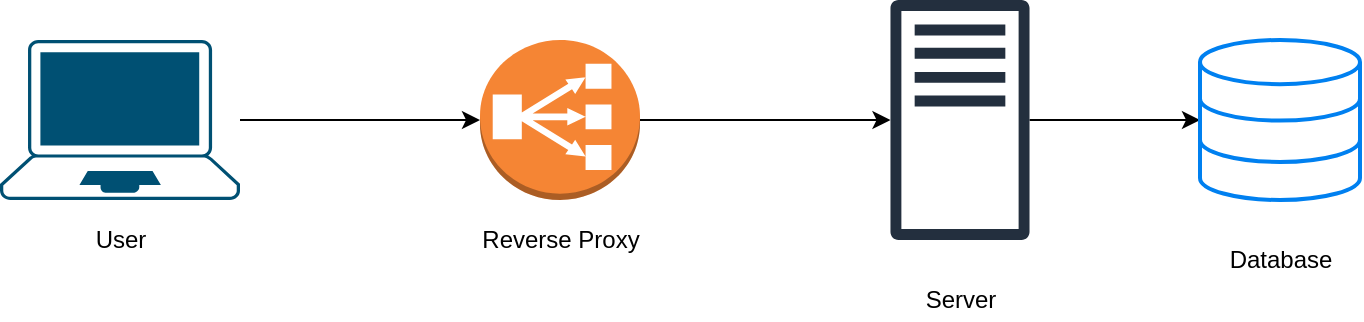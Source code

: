 <mxfile version="12.9.13" type="device" pages="4"><diagram id="HLGq_AD8UAyy8WS3bimv" name="High Level Design"><mxGraphModel dx="1822" dy="825" grid="1" gridSize="10" guides="1" tooltips="1" connect="1" arrows="1" fold="1" page="0" pageScale="1" pageWidth="827" pageHeight="1169" math="0" shadow="0"><root><mxCell id="0"/><mxCell id="1" parent="0"/><mxCell id="E1U2a9OyEVTLxVQlM0---4" value="" style="edgeStyle=orthogonalEdgeStyle;rounded=0;orthogonalLoop=1;jettySize=auto;html=1;entryX=0;entryY=0.5;entryDx=0;entryDy=0;entryPerimeter=0;" parent="1" source="E1U2a9OyEVTLxVQlM0---1" target="E1U2a9OyEVTLxVQlM0---2" edge="1"><mxGeometry relative="1" as="geometry"><mxPoint x="120" y="280" as="targetPoint"/></mxGeometry></mxCell><mxCell id="E1U2a9OyEVTLxVQlM0---1" value="" style="points=[[0.13,0.02,0],[0.5,0,0],[0.87,0.02,0],[0.885,0.4,0],[0.985,0.985,0],[0.5,1,0],[0.015,0.985,0],[0.115,0.4,0]];verticalLabelPosition=bottom;html=1;verticalAlign=top;align=center;pointerEvents=1;shape=mxgraph.cisco19.laptop;fillColor=#005073;strokeColor=none;" parent="1" vertex="1"><mxGeometry x="-80" y="240" width="120" height="80" as="geometry"/></mxCell><mxCell id="E1U2a9OyEVTLxVQlM0---7" value="" style="edgeStyle=orthogonalEdgeStyle;rounded=0;orthogonalLoop=1;jettySize=auto;html=1;" parent="1" source="E1U2a9OyEVTLxVQlM0---2" target="E1U2a9OyEVTLxVQlM0---5" edge="1"><mxGeometry relative="1" as="geometry"><mxPoint x="320" y="280" as="targetPoint"/></mxGeometry></mxCell><mxCell id="E1U2a9OyEVTLxVQlM0---2" value="" style="outlineConnect=0;dashed=0;verticalLabelPosition=bottom;verticalAlign=top;align=center;html=1;shape=mxgraph.aws3.classic_load_balancer;fillColor=#F58534;gradientColor=none;" parent="1" vertex="1"><mxGeometry x="160" y="240" width="80" height="80" as="geometry"/></mxCell><mxCell id="E1U2a9OyEVTLxVQlM0---9" value="" style="edgeStyle=orthogonalEdgeStyle;rounded=0;orthogonalLoop=1;jettySize=auto;html=1;" parent="1" source="E1U2a9OyEVTLxVQlM0---5" target="E1U2a9OyEVTLxVQlM0---8" edge="1"><mxGeometry relative="1" as="geometry"/></mxCell><mxCell id="E1U2a9OyEVTLxVQlM0---5" value="" style="outlineConnect=0;fontColor=#232F3E;gradientColor=none;fillColor=#232F3E;strokeColor=none;dashed=0;verticalLabelPosition=bottom;verticalAlign=top;align=center;html=1;fontSize=12;fontStyle=0;pointerEvents=1;shape=mxgraph.aws4.traditional_server;" parent="1" vertex="1"><mxGeometry x="360" y="220" width="80" height="120" as="geometry"/></mxCell><mxCell id="E1U2a9OyEVTLxVQlM0---8" value="" style="html=1;verticalLabelPosition=bottom;align=center;labelBackgroundColor=#ffffff;verticalAlign=top;strokeWidth=2;strokeColor=#0080F0;shadow=0;dashed=0;shape=mxgraph.ios7.icons.data;" parent="1" vertex="1"><mxGeometry x="520" y="240" width="80" height="80" as="geometry"/></mxCell><mxCell id="E1U2a9OyEVTLxVQlM0---10" value="User" style="text;html=1;resizable=0;autosize=1;align=center;verticalAlign=middle;points=[];fillColor=none;strokeColor=none;rounded=0;" parent="1" vertex="1"><mxGeometry x="-40" y="330" width="40" height="20" as="geometry"/></mxCell><mxCell id="E1U2a9OyEVTLxVQlM0---11" value="Reverse Proxy" style="text;html=1;resizable=0;autosize=1;align=center;verticalAlign=middle;points=[];fillColor=none;strokeColor=none;rounded=0;" parent="1" vertex="1"><mxGeometry x="155" y="330" width="90" height="20" as="geometry"/></mxCell><mxCell id="E1U2a9OyEVTLxVQlM0---12" value="Server" style="text;html=1;resizable=0;autosize=1;align=center;verticalAlign=middle;points=[];fillColor=none;strokeColor=none;rounded=0;" parent="1" vertex="1"><mxGeometry x="375" y="360" width="50" height="20" as="geometry"/></mxCell><mxCell id="E1U2a9OyEVTLxVQlM0---13" value="Database" style="text;html=1;resizable=0;autosize=1;align=center;verticalAlign=middle;points=[];fillColor=none;strokeColor=none;rounded=0;" parent="1" vertex="1"><mxGeometry x="525" y="340" width="70" height="20" as="geometry"/></mxCell></root></mxGraphModel></diagram><diagram id="jZGiaA6-ZOi8UTrJAMf7" name="ComponentWiseArchitecture"><mxGraphModel dx="1822" dy="825" grid="1" gridSize="10" guides="1" tooltips="1" connect="1" arrows="1" fold="1" page="0" pageScale="1" pageWidth="827" pageHeight="1169" math="0" shadow="0"><root><mxCell id="M4RvyccGg4hoqnVCgNF9-0"/><mxCell id="M4RvyccGg4hoqnVCgNF9-1" parent="M4RvyccGg4hoqnVCgNF9-0"/><mxCell id="M4RvyccGg4hoqnVCgNF9-18" value="" style="outlineConnect=0;dashed=0;verticalLabelPosition=bottom;verticalAlign=top;align=center;html=1;shape=mxgraph.aws3.table;fillColor=#2E73B8;gradientColor=none;" parent="M4RvyccGg4hoqnVCgNF9-1" vertex="1"><mxGeometry x="640" y="60" width="80" height="80" as="geometry"/></mxCell><mxCell id="M4RvyccGg4hoqnVCgNF9-20" value="" style="outlineConnect=0;dashed=0;verticalLabelPosition=bottom;verticalAlign=top;align=center;html=1;shape=mxgraph.aws3.table;fillColor=#2E73B8;gradientColor=none;" parent="M4RvyccGg4hoqnVCgNF9-1" vertex="1"><mxGeometry x="640" y="460" width="80" height="80" as="geometry"/></mxCell><mxCell id="M4RvyccGg4hoqnVCgNF9-41" style="edgeStyle=orthogonalEdgeStyle;rounded=0;orthogonalLoop=1;jettySize=auto;html=1;exitX=0.65;exitY=0.5;exitDx=0;exitDy=0;exitPerimeter=0;" parent="M4RvyccGg4hoqnVCgNF9-1" source="M4RvyccGg4hoqnVCgNF9-22" target="M4RvyccGg4hoqnVCgNF9-18" edge="1"><mxGeometry relative="1" as="geometry"/></mxCell><mxCell id="M4RvyccGg4hoqnVCgNF9-22" value="" style="outlineConnect=0;dashed=0;verticalLabelPosition=bottom;verticalAlign=top;align=center;html=1;shape=mxgraph.aws3.api_gateway;fillColor=#D9A741;gradientColor=none;" parent="M4RvyccGg4hoqnVCgNF9-1" vertex="1"><mxGeometry x="480" y="60" width="80" height="80" as="geometry"/></mxCell><mxCell id="M4RvyccGg4hoqnVCgNF9-42" style="edgeStyle=orthogonalEdgeStyle;rounded=0;orthogonalLoop=1;jettySize=auto;html=1;exitX=0.65;exitY=0.5;exitDx=0;exitDy=0;exitPerimeter=0;entryX=0;entryY=0.5;entryDx=0;entryDy=0;entryPerimeter=0;" parent="M4RvyccGg4hoqnVCgNF9-1" source="M4RvyccGg4hoqnVCgNF9-23" target="M4RvyccGg4hoqnVCgNF9-20" edge="1"><mxGeometry relative="1" as="geometry"/></mxCell><mxCell id="M4RvyccGg4hoqnVCgNF9-23" value="" style="outlineConnect=0;dashed=0;verticalLabelPosition=bottom;verticalAlign=top;align=center;html=1;shape=mxgraph.aws3.api_gateway;fillColor=#D9A741;gradientColor=none;" parent="M4RvyccGg4hoqnVCgNF9-1" vertex="1"><mxGeometry x="480" y="460" width="80" height="80" as="geometry"/></mxCell><mxCell id="M4RvyccGg4hoqnVCgNF9-35" style="edgeStyle=orthogonalEdgeStyle;rounded=0;orthogonalLoop=1;jettySize=auto;html=1;exitX=1;exitY=0.8;exitDx=0;exitDy=0;exitPerimeter=0;entryX=0;entryY=0.5;entryDx=0;entryDy=0;" parent="M4RvyccGg4hoqnVCgNF9-1" source="M4RvyccGg4hoqnVCgNF9-24" target="M4RvyccGg4hoqnVCgNF9-28" edge="1"><mxGeometry relative="1" as="geometry"/></mxCell><mxCell id="M4RvyccGg4hoqnVCgNF9-49" style="edgeStyle=orthogonalEdgeStyle;rounded=0;orthogonalLoop=1;jettySize=auto;html=1;exitX=0.65;exitY=0.5;exitDx=0;exitDy=0;exitPerimeter=0;entryX=0;entryY=0.5;entryDx=0;entryDy=0;" parent="M4RvyccGg4hoqnVCgNF9-1" source="M4RvyccGg4hoqnVCgNF9-24" target="M4RvyccGg4hoqnVCgNF9-46" edge="1"><mxGeometry relative="1" as="geometry"/></mxCell><mxCell id="SjvHDK75S1-oc_M0C4Se-18" style="edgeStyle=orthogonalEdgeStyle;rounded=0;orthogonalLoop=1;jettySize=auto;html=1;exitX=1;exitY=0.21;exitDx=0;exitDy=0;exitPerimeter=0;entryX=0;entryY=0.5;entryDx=0;entryDy=0;" parent="M4RvyccGg4hoqnVCgNF9-1" source="M4RvyccGg4hoqnVCgNF9-24" target="M4RvyccGg4hoqnVCgNF9-29" edge="1"><mxGeometry relative="1" as="geometry"/></mxCell><mxCell id="SjvHDK75S1-oc_M0C4Se-20" style="edgeStyle=orthogonalEdgeStyle;rounded=0;orthogonalLoop=1;jettySize=auto;html=1;exitX=0.5;exitY=1;exitDx=0;exitDy=0;exitPerimeter=0;entryX=1;entryY=0.5;entryDx=0;entryDy=0;entryPerimeter=0;" parent="M4RvyccGg4hoqnVCgNF9-1" source="M4RvyccGg4hoqnVCgNF9-24" target="M4RvyccGg4hoqnVCgNF9-38" edge="1"><mxGeometry relative="1" as="geometry"><mxPoint x="160" y="460" as="targetPoint"/></mxGeometry></mxCell><mxCell id="M4RvyccGg4hoqnVCgNF9-24" value="" style="outlineConnect=0;dashed=0;verticalLabelPosition=bottom;verticalAlign=top;align=center;html=1;shape=mxgraph.aws3.api_gateway;fillColor=#D9A741;gradientColor=none;" parent="M4RvyccGg4hoqnVCgNF9-1" vertex="1"><mxGeometry x="200" y="260" width="80" height="80" as="geometry"/></mxCell><mxCell id="M4RvyccGg4hoqnVCgNF9-28" value="" style="rounded=0;whiteSpace=wrap;html=1;opacity=50;" parent="M4RvyccGg4hoqnVCgNF9-1" vertex="1"><mxGeometry x="440" y="440" width="320" height="120" as="geometry"/></mxCell><mxCell id="M4RvyccGg4hoqnVCgNF9-29" value="" style="rounded=0;whiteSpace=wrap;html=1;opacity=50;" parent="M4RvyccGg4hoqnVCgNF9-1" vertex="1"><mxGeometry x="440" y="40" width="320" height="120" as="geometry"/></mxCell><mxCell id="M4RvyccGg4hoqnVCgNF9-30" value="User" style="text;html=1;resizable=0;autosize=1;align=center;verticalAlign=middle;points=[];fillColor=none;strokeColor=none;rounded=0;opacity=50;" parent="M4RvyccGg4hoqnVCgNF9-1" vertex="1"><mxGeometry x="580" y="140" width="40" height="20" as="geometry"/></mxCell><mxCell id="M4RvyccGg4hoqnVCgNF9-31" value="Problems" style="text;html=1;resizable=0;autosize=1;align=center;verticalAlign=middle;points=[];fillColor=none;strokeColor=none;rounded=0;opacity=50;" parent="M4RvyccGg4hoqnVCgNF9-1" vertex="1"><mxGeometry x="565" y="540" width="70" height="20" as="geometry"/></mxCell><mxCell id="M4RvyccGg4hoqnVCgNF9-36" value="Main" style="text;html=1;resizable=0;autosize=1;align=center;verticalAlign=middle;points=[];fillColor=none;strokeColor=none;rounded=0;opacity=50;" parent="M4RvyccGg4hoqnVCgNF9-1" vertex="1"><mxGeometry x="220" y="240" width="40" height="20" as="geometry"/></mxCell><mxCell id="SjvHDK75S1-oc_M0C4Se-22" value="" style="edgeStyle=orthogonalEdgeStyle;rounded=0;orthogonalLoop=1;jettySize=auto;html=1;" parent="M4RvyccGg4hoqnVCgNF9-1" source="M4RvyccGg4hoqnVCgNF9-38" target="SjvHDK75S1-oc_M0C4Se-0" edge="1"><mxGeometry relative="1" as="geometry"><mxPoint x="-40" y="440" as="targetPoint"/></mxGeometry></mxCell><mxCell id="M4RvyccGg4hoqnVCgNF9-38" value="" style="dashed=0;outlineConnect=0;html=1;align=center;labelPosition=center;verticalLabelPosition=bottom;verticalAlign=top;shape=mxgraph.weblogos.html5;opacity=50;" parent="M4RvyccGg4hoqnVCgNF9-1" vertex="1"><mxGeometry x="10" y="360" width="80" height="80" as="geometry"/></mxCell><mxCell id="M4RvyccGg4hoqnVCgNF9-40" value="" style="outlineConnect=0;dashed=0;verticalLabelPosition=bottom;verticalAlign=top;align=center;html=1;shape=mxgraph.aws3.api_gateway;fillColor=#D9A741;gradientColor=none;" parent="M4RvyccGg4hoqnVCgNF9-1" vertex="1"><mxGeometry x="560" y="260" width="80" height="80" as="geometry"/></mxCell><mxCell id="M4RvyccGg4hoqnVCgNF9-46" value="" style="rounded=0;whiteSpace=wrap;html=1;opacity=50;" parent="M4RvyccGg4hoqnVCgNF9-1" vertex="1"><mxGeometry x="440" y="240" width="320" height="120" as="geometry"/></mxCell><mxCell id="M4RvyccGg4hoqnVCgNF9-48" value="Error" style="text;html=1;resizable=0;autosize=1;align=center;verticalAlign=middle;points=[];fillColor=none;strokeColor=none;rounded=0;opacity=50;" parent="M4RvyccGg4hoqnVCgNF9-1" vertex="1"><mxGeometry x="580" y="340" width="40" height="20" as="geometry"/></mxCell><mxCell id="SjvHDK75S1-oc_M0C4Se-19" style="edgeStyle=orthogonalEdgeStyle;rounded=0;orthogonalLoop=1;jettySize=auto;html=1;exitX=1;exitY=0.5;exitDx=0;exitDy=0;exitPerimeter=0;" parent="M4RvyccGg4hoqnVCgNF9-1" source="SjvHDK75S1-oc_M0C4Se-0" target="M4RvyccGg4hoqnVCgNF9-24" edge="1"><mxGeometry relative="1" as="geometry"/></mxCell><mxCell id="SjvHDK75S1-oc_M0C4Se-0" value="" style="outlineConnect=0;dashed=0;verticalLabelPosition=bottom;verticalAlign=top;align=center;html=1;shape=mxgraph.aws3.classic_load_balancer;fillColor=#F58534;gradientColor=none;" parent="M4RvyccGg4hoqnVCgNF9-1" vertex="1"><mxGeometry x="-200" y="260" width="80" height="80" as="geometry"/></mxCell></root></mxGraphModel></diagram><diagram id="lYCOfGdpxeavBICwCO2H" name="Mockups"><mxGraphModel dx="1822" dy="825" grid="1" gridSize="10" guides="1" tooltips="1" connect="1" arrows="1" fold="1" page="0" pageScale="1" pageWidth="827" pageHeight="1169" math="0" shadow="0"><root><mxCell id="rohtsdRJvSl5UWaLkdX5-0"/><mxCell id="rohtsdRJvSl5UWaLkdX5-1" parent="rohtsdRJvSl5UWaLkdX5-0"/><mxCell id="rohtsdRJvSl5UWaLkdX5-2" value="" style="strokeWidth=1;shadow=0;dashed=0;align=center;html=1;shape=mxgraph.mockup.containers.browserWindow;rSize=0;strokeColor=#666666;strokeColor2=#008cff;strokeColor3=#c4c4c4;mainText=,;recursiveResize=0;" parent="rohtsdRJvSl5UWaLkdX5-1" vertex="1"><mxGeometry x="-200" y="120" width="560" height="400" as="geometry"/></mxCell><mxCell id="rohtsdRJvSl5UWaLkdX5-3" value="Index" style="strokeWidth=1;shadow=0;dashed=0;align=center;html=1;shape=mxgraph.mockup.containers.anchor;fontSize=17;fontColor=#666666;align=left;" parent="rohtsdRJvSl5UWaLkdX5-2" vertex="1"><mxGeometry x="60" y="12" width="110" height="26" as="geometry"/></mxCell><mxCell id="rohtsdRJvSl5UWaLkdX5-4" value="http://localhost:5000" style="strokeWidth=1;shadow=0;dashed=0;align=center;html=1;shape=mxgraph.mockup.containers.anchor;rSize=0;fontSize=17;fontColor=#666666;align=left;" parent="rohtsdRJvSl5UWaLkdX5-2" vertex="1"><mxGeometry x="130" y="60" width="250" height="26" as="geometry"/></mxCell><mxCell id="rohtsdRJvSl5UWaLkdX5-5" value="" style="rounded=0;whiteSpace=wrap;html=1;" parent="rohtsdRJvSl5UWaLkdX5-2" vertex="1"><mxGeometry y="120" width="560" height="37" as="geometry"/></mxCell><mxCell id="rohtsdRJvSl5UWaLkdX5-6" value="&lt;font style=&quot;font-size: 20px&quot;&gt;FakeChef&lt;/font&gt;" style="text;html=1;resizable=0;autosize=1;align=center;verticalAlign=middle;points=[];fillColor=none;strokeColor=none;rounded=0;" parent="rohtsdRJvSl5UWaLkdX5-2" vertex="1"><mxGeometry x="20" y="128.5" width="100" height="20" as="geometry"/></mxCell><mxCell id="rohtsdRJvSl5UWaLkdX5-7" value="Login" style="rounded=1;fillColor=#F1F2F4;strokeColor=none;html=1;fontColor=#596780;align=center;verticalAlign=middle;fontStyle=0;fontSize=12" parent="rohtsdRJvSl5UWaLkdX5-2" vertex="1"><mxGeometry x="450" y="122" width="80" height="33" as="geometry"/></mxCell><mxCell id="rohtsdRJvSl5UWaLkdX5-8" value="" style="strokeWidth=1;shadow=0;dashed=0;align=center;html=1;shape=mxgraph.mockup.containers.browserWindow;rSize=0;strokeColor=#666666;strokeColor2=#008cff;strokeColor3=#c4c4c4;mainText=,;recursiveResize=0;" parent="rohtsdRJvSl5UWaLkdX5-1" vertex="1"><mxGeometry x="-200" y="560" width="560" height="400" as="geometry"/></mxCell><mxCell id="rohtsdRJvSl5UWaLkdX5-9" value="Users" style="strokeWidth=1;shadow=0;dashed=0;align=center;html=1;shape=mxgraph.mockup.containers.anchor;fontSize=17;fontColor=#666666;align=left;" parent="rohtsdRJvSl5UWaLkdX5-8" vertex="1"><mxGeometry x="60" y="12" width="110" height="26" as="geometry"/></mxCell><mxCell id="rohtsdRJvSl5UWaLkdX5-10" value="http://localhost:5000/user" style="strokeWidth=1;shadow=0;dashed=0;align=center;html=1;shape=mxgraph.mockup.containers.anchor;rSize=0;fontSize=17;fontColor=#666666;align=left;" parent="rohtsdRJvSl5UWaLkdX5-8" vertex="1"><mxGeometry x="130" y="60" width="250" height="26" as="geometry"/></mxCell><mxCell id="rohtsdRJvSl5UWaLkdX5-11" value="" style="rounded=0;whiteSpace=wrap;html=1;" parent="rohtsdRJvSl5UWaLkdX5-8" vertex="1"><mxGeometry y="120" width="560" height="37" as="geometry"/></mxCell><mxCell id="rohtsdRJvSl5UWaLkdX5-12" value="&lt;font style=&quot;font-size: 20px&quot;&gt;FakeChef&lt;/font&gt;" style="text;html=1;resizable=0;autosize=1;align=center;verticalAlign=middle;points=[];fillColor=none;strokeColor=none;rounded=0;" parent="rohtsdRJvSl5UWaLkdX5-8" vertex="1"><mxGeometry x="20" y="128.5" width="100" height="20" as="geometry"/></mxCell><mxCell id="rohtsdRJvSl5UWaLkdX5-13" value="LogOut" style="html=1;shadow=0;dashed=0;shape=mxgraph.bootstrap.rrect;rSize=5;strokeColor=none;strokeWidth=1;fillColor=#DB2843;fontColor=#FFFFFF;whiteSpace=wrap;align=center;verticalAlign=middle;spacingLeft=0;fontStyle=0;fontSize=16;spacing=5;" parent="rohtsdRJvSl5UWaLkdX5-8" vertex="1"><mxGeometry x="460" y="123.5" width="80" height="30" as="geometry"/></mxCell><mxCell id="rohtsdRJvSl5UWaLkdX5-14" value="Profile" style="html=1;shadow=0;dashed=0;shape=mxgraph.bootstrap.rrect;rSize=5;strokeColor=none;strokeWidth=1;fillColor=#0085FC;fontColor=#FFFFFF;whiteSpace=wrap;align=center;verticalAlign=middle;spacingLeft=0;fontStyle=0;fontSize=16;spacing=5;" parent="rohtsdRJvSl5UWaLkdX5-8" vertex="1"><mxGeometry x="370" y="123.5" width="80" height="30" as="geometry"/></mxCell><mxCell id="rohtsdRJvSl5UWaLkdX5-15" value="Problems" style="html=1;shadow=0;dashed=0;shape=mxgraph.bootstrap.rrect;rSize=5;strokeColor=none;strokeWidth=1;fillColor=#1CA5B8;fontColor=#FFFFFF;whiteSpace=wrap;align=center;verticalAlign=middle;spacingLeft=0;fontStyle=0;fontSize=16;spacing=5;" parent="rohtsdRJvSl5UWaLkdX5-8" vertex="1"><mxGeometry x="280" y="123.5" width="80" height="30" as="geometry"/></mxCell><mxCell id="rohtsdRJvSl5UWaLkdX5-16" value="" style="rounded=0;whiteSpace=wrap;html=1;" parent="rohtsdRJvSl5UWaLkdX5-8" vertex="1"><mxGeometry x="40" y="200" width="250" height="60" as="geometry"/></mxCell><mxCell id="rohtsdRJvSl5UWaLkdX5-17" value="" style="rounded=0;whiteSpace=wrap;html=1;" parent="rohtsdRJvSl5UWaLkdX5-8" vertex="1"><mxGeometry x="40" y="280" width="250" height="60" as="geometry"/></mxCell><mxCell id="rohtsdRJvSl5UWaLkdX5-18" value="" style="html=1;verticalLabelPosition=bottom;align=center;labelBackgroundColor=#ffffff;verticalAlign=top;strokeWidth=2;strokeColor=#0080F0;shadow=0;dashed=0;shape=mxgraph.ios7.icons.user;" parent="rohtsdRJvSl5UWaLkdX5-8" vertex="1"><mxGeometry x="60" y="210" width="40" height="40" as="geometry"/></mxCell><mxCell id="rohtsdRJvSl5UWaLkdX5-19" value="" style="html=1;verticalLabelPosition=bottom;align=center;labelBackgroundColor=#ffffff;verticalAlign=top;strokeWidth=2;strokeColor=#0080F0;shadow=0;dashed=0;shape=mxgraph.ios7.icons.user;" parent="rohtsdRJvSl5UWaLkdX5-8" vertex="1"><mxGeometry x="60" y="290" width="40" height="40" as="geometry"/></mxCell><mxCell id="rohtsdRJvSl5UWaLkdX5-20" value="" style="strokeWidth=1;shadow=0;dashed=0;align=center;html=1;shape=mxgraph.mockup.containers.browserWindow;rSize=0;strokeColor=#666666;strokeColor2=#008cff;strokeColor3=#c4c4c4;mainText=,;recursiveResize=0;" parent="rohtsdRJvSl5UWaLkdX5-1" vertex="1"><mxGeometry x="400" y="560" width="560" height="400" as="geometry"/></mxCell><mxCell id="rohtsdRJvSl5UWaLkdX5-21" value="Profile" style="strokeWidth=1;shadow=0;dashed=0;align=center;html=1;shape=mxgraph.mockup.containers.anchor;fontSize=17;fontColor=#666666;align=left;" parent="rohtsdRJvSl5UWaLkdX5-20" vertex="1"><mxGeometry x="60" y="12" width="110" height="26" as="geometry"/></mxCell><mxCell id="rohtsdRJvSl5UWaLkdX5-22" value="http://localhost:5000/user/:id" style="strokeWidth=1;shadow=0;dashed=0;align=center;html=1;shape=mxgraph.mockup.containers.anchor;rSize=0;fontSize=17;fontColor=#666666;align=left;" parent="rohtsdRJvSl5UWaLkdX5-20" vertex="1"><mxGeometry x="130" y="60" width="250" height="26" as="geometry"/></mxCell><mxCell id="rohtsdRJvSl5UWaLkdX5-23" value="" style="rounded=0;whiteSpace=wrap;html=1;" parent="rohtsdRJvSl5UWaLkdX5-20" vertex="1"><mxGeometry y="120" width="560" height="37" as="geometry"/></mxCell><mxCell id="rohtsdRJvSl5UWaLkdX5-24" value="&lt;font style=&quot;font-size: 20px&quot;&gt;FakeChef&lt;/font&gt;" style="text;html=1;resizable=0;autosize=1;align=center;verticalAlign=middle;points=[];fillColor=none;strokeColor=none;rounded=0;" parent="rohtsdRJvSl5UWaLkdX5-20" vertex="1"><mxGeometry x="20" y="128.5" width="100" height="20" as="geometry"/></mxCell><mxCell id="rohtsdRJvSl5UWaLkdX5-25" value="LogOut" style="html=1;shadow=0;dashed=0;shape=mxgraph.bootstrap.rrect;rSize=5;strokeColor=none;strokeWidth=1;fillColor=#DB2843;fontColor=#FFFFFF;whiteSpace=wrap;align=center;verticalAlign=middle;spacingLeft=0;fontStyle=0;fontSize=16;spacing=5;" parent="rohtsdRJvSl5UWaLkdX5-20" vertex="1"><mxGeometry x="460" y="123.5" width="80" height="30" as="geometry"/></mxCell><mxCell id="rohtsdRJvSl5UWaLkdX5-26" value="Profile" style="html=1;shadow=0;dashed=0;shape=mxgraph.bootstrap.rrect;rSize=5;strokeColor=none;strokeWidth=1;fillColor=#0085FC;fontColor=#FFFFFF;whiteSpace=wrap;align=center;verticalAlign=middle;spacingLeft=0;fontStyle=0;fontSize=16;spacing=5;" parent="rohtsdRJvSl5UWaLkdX5-20" vertex="1"><mxGeometry x="370" y="123.5" width="80" height="30" as="geometry"/></mxCell><mxCell id="rohtsdRJvSl5UWaLkdX5-27" value="Problems" style="html=1;shadow=0;dashed=0;shape=mxgraph.bootstrap.rrect;rSize=5;strokeColor=none;strokeWidth=1;fillColor=#1CA5B8;fontColor=#FFFFFF;whiteSpace=wrap;align=center;verticalAlign=middle;spacingLeft=0;fontStyle=0;fontSize=16;spacing=5;" parent="rohtsdRJvSl5UWaLkdX5-20" vertex="1"><mxGeometry x="280" y="123.5" width="80" height="30" as="geometry"/></mxCell><mxCell id="rohtsdRJvSl5UWaLkdX5-28" value="" style="rounded=0;whiteSpace=wrap;html=1;" parent="rohtsdRJvSl5UWaLkdX5-20" vertex="1"><mxGeometry x="50" y="200" width="280" height="160" as="geometry"/></mxCell><mxCell id="rohtsdRJvSl5UWaLkdX5-29" value="" style="html=1;verticalLabelPosition=bottom;align=center;labelBackgroundColor=#ffffff;verticalAlign=top;strokeWidth=2;strokeColor=#0080F0;shadow=0;dashed=0;shape=mxgraph.ios7.icons.user;" parent="rohtsdRJvSl5UWaLkdX5-20" vertex="1"><mxGeometry x="70" y="240" width="80" height="80" as="geometry"/></mxCell><mxCell id="rohtsdRJvSl5UWaLkdX5-30" value="Delete" style="html=1;shadow=0;dashed=0;shape=mxgraph.bootstrap.rrect;rSize=5;strokeColor=none;strokeWidth=1;fillColor=#DB2843;fontColor=#FFFFFF;whiteSpace=wrap;align=center;verticalAlign=middle;spacingLeft=0;fontStyle=0;fontSize=16;spacing=5;" parent="rohtsdRJvSl5UWaLkdX5-20" vertex="1"><mxGeometry x="360" y="240" width="80" height="40" as="geometry"/></mxCell><mxCell id="rohtsdRJvSl5UWaLkdX5-31" value="Edit" style="html=1;shadow=0;dashed=0;shape=mxgraph.bootstrap.rrect;rSize=5;strokeColor=none;strokeWidth=1;fillColor=#0085FC;fontColor=#FFFFFF;whiteSpace=wrap;align=center;verticalAlign=middle;spacingLeft=0;fontStyle=0;fontSize=16;spacing=5;" parent="rohtsdRJvSl5UWaLkdX5-20" vertex="1"><mxGeometry x="360" y="290" width="80" height="40" as="geometry"/></mxCell><mxCell id="rohtsdRJvSl5UWaLkdX5-32" value="" style="endArrow=none;html=1;" parent="rohtsdRJvSl5UWaLkdX5-20" edge="1"><mxGeometry width="50" height="50" relative="1" as="geometry"><mxPoint x="170" y="360" as="sourcePoint"/><mxPoint x="170" y="200" as="targetPoint"/></mxGeometry></mxCell><mxCell id="rohtsdRJvSl5UWaLkdX5-33" value="" style="strokeWidth=1;shadow=0;dashed=0;align=center;html=1;shape=mxgraph.mockup.containers.browserWindow;rSize=0;strokeColor=#666666;strokeColor2=#008cff;strokeColor3=#c4c4c4;mainText=,;recursiveResize=0;" parent="rohtsdRJvSl5UWaLkdX5-1" vertex="1"><mxGeometry x="-200" y="1000" width="560" height="400" as="geometry"/></mxCell><mxCell id="rohtsdRJvSl5UWaLkdX5-34" value="Problems" style="strokeWidth=1;shadow=0;dashed=0;align=center;html=1;shape=mxgraph.mockup.containers.anchor;fontSize=17;fontColor=#666666;align=left;" parent="rohtsdRJvSl5UWaLkdX5-33" vertex="1"><mxGeometry x="60" y="12" width="110" height="26" as="geometry"/></mxCell><mxCell id="rohtsdRJvSl5UWaLkdX5-35" value="http://localhost:5000/problem" style="strokeWidth=1;shadow=0;dashed=0;align=center;html=1;shape=mxgraph.mockup.containers.anchor;rSize=0;fontSize=17;fontColor=#666666;align=left;" parent="rohtsdRJvSl5UWaLkdX5-33" vertex="1"><mxGeometry x="130" y="60" width="250" height="26" as="geometry"/></mxCell><mxCell id="rohtsdRJvSl5UWaLkdX5-36" value="" style="rounded=0;whiteSpace=wrap;html=1;" parent="rohtsdRJvSl5UWaLkdX5-33" vertex="1"><mxGeometry y="120" width="560" height="37" as="geometry"/></mxCell><mxCell id="rohtsdRJvSl5UWaLkdX5-37" value="&lt;font style=&quot;font-size: 20px&quot;&gt;FakeChef&lt;/font&gt;" style="text;html=1;resizable=0;autosize=1;align=center;verticalAlign=middle;points=[];fillColor=none;strokeColor=none;rounded=0;" parent="rohtsdRJvSl5UWaLkdX5-33" vertex="1"><mxGeometry x="20" y="128.5" width="100" height="20" as="geometry"/></mxCell><mxCell id="rohtsdRJvSl5UWaLkdX5-38" value="LogOut" style="html=1;shadow=0;dashed=0;shape=mxgraph.bootstrap.rrect;rSize=5;strokeColor=none;strokeWidth=1;fillColor=#DB2843;fontColor=#FFFFFF;whiteSpace=wrap;align=center;verticalAlign=middle;spacingLeft=0;fontStyle=0;fontSize=16;spacing=5;" parent="rohtsdRJvSl5UWaLkdX5-33" vertex="1"><mxGeometry x="460" y="123.5" width="80" height="30" as="geometry"/></mxCell><mxCell id="rohtsdRJvSl5UWaLkdX5-39" value="Profile" style="html=1;shadow=0;dashed=0;shape=mxgraph.bootstrap.rrect;rSize=5;strokeColor=none;strokeWidth=1;fillColor=#0085FC;fontColor=#FFFFFF;whiteSpace=wrap;align=center;verticalAlign=middle;spacingLeft=0;fontStyle=0;fontSize=16;spacing=5;" parent="rohtsdRJvSl5UWaLkdX5-33" vertex="1"><mxGeometry x="370" y="123.5" width="80" height="30" as="geometry"/></mxCell><mxCell id="rohtsdRJvSl5UWaLkdX5-40" value="Problems" style="html=1;shadow=0;dashed=0;shape=mxgraph.bootstrap.rrect;rSize=5;strokeColor=none;strokeWidth=1;fillColor=#1CA5B8;fontColor=#FFFFFF;whiteSpace=wrap;align=center;verticalAlign=middle;spacingLeft=0;fontStyle=0;fontSize=16;spacing=5;" parent="rohtsdRJvSl5UWaLkdX5-33" vertex="1"><mxGeometry x="280" y="123.5" width="80" height="30" as="geometry"/></mxCell><mxCell id="rohtsdRJvSl5UWaLkdX5-41" value="" style="rounded=0;whiteSpace=wrap;html=1;" parent="rohtsdRJvSl5UWaLkdX5-33" vertex="1"><mxGeometry x="40" y="200" width="480" height="60" as="geometry"/></mxCell><mxCell id="rohtsdRJvSl5UWaLkdX5-42" value="" style="rounded=0;whiteSpace=wrap;html=1;" parent="rohtsdRJvSl5UWaLkdX5-33" vertex="1"><mxGeometry x="40" y="280" width="480" height="60" as="geometry"/></mxCell><mxCell id="rohtsdRJvSl5UWaLkdX5-43" value="" style="shape=image;html=1;verticalLabelPosition=bottom;labelBackgroundColor=#ffffff;verticalAlign=top;imageAspect=0;image=img/clipart/Gear_128x128.png" parent="rohtsdRJvSl5UWaLkdX5-33" vertex="1"><mxGeometry x="70" y="208.5" width="40" height="43" as="geometry"/></mxCell><mxCell id="rohtsdRJvSl5UWaLkdX5-44" value="" style="shape=image;html=1;verticalLabelPosition=bottom;labelBackgroundColor=#ffffff;verticalAlign=top;imageAspect=0;image=img/clipart/Gear_128x128.png" parent="rohtsdRJvSl5UWaLkdX5-33" vertex="1"><mxGeometry x="70" y="288.5" width="40" height="43" as="geometry"/></mxCell><mxCell id="rohtsdRJvSl5UWaLkdX5-45" value="" style="strokeWidth=1;shadow=0;dashed=0;align=center;html=1;shape=mxgraph.mockup.containers.browserWindow;rSize=0;strokeColor=#666666;strokeColor2=#008cff;strokeColor3=#c4c4c4;mainText=,;recursiveResize=0;" parent="rohtsdRJvSl5UWaLkdX5-1" vertex="1"><mxGeometry x="400" y="1000" width="560" height="400" as="geometry"/></mxCell><mxCell id="rohtsdRJvSl5UWaLkdX5-46" value="Problem" style="strokeWidth=1;shadow=0;dashed=0;align=center;html=1;shape=mxgraph.mockup.containers.anchor;fontSize=17;fontColor=#666666;align=left;" parent="rohtsdRJvSl5UWaLkdX5-45" vertex="1"><mxGeometry x="60" y="12" width="110" height="26" as="geometry"/></mxCell><mxCell id="rohtsdRJvSl5UWaLkdX5-47" value="http://localhost:5000/problem/:id" style="strokeWidth=1;shadow=0;dashed=0;align=center;html=1;shape=mxgraph.mockup.containers.anchor;rSize=0;fontSize=17;fontColor=#666666;align=left;" parent="rohtsdRJvSl5UWaLkdX5-45" vertex="1"><mxGeometry x="130" y="60" width="250" height="26" as="geometry"/></mxCell><mxCell id="rohtsdRJvSl5UWaLkdX5-48" value="" style="rounded=0;whiteSpace=wrap;html=1;" parent="rohtsdRJvSl5UWaLkdX5-45" vertex="1"><mxGeometry y="120" width="560" height="37" as="geometry"/></mxCell><mxCell id="rohtsdRJvSl5UWaLkdX5-49" value="&lt;font style=&quot;font-size: 20px&quot;&gt;FakeChef&lt;/font&gt;" style="text;html=1;resizable=0;autosize=1;align=center;verticalAlign=middle;points=[];fillColor=none;strokeColor=none;rounded=0;" parent="rohtsdRJvSl5UWaLkdX5-45" vertex="1"><mxGeometry x="20" y="128.5" width="100" height="20" as="geometry"/></mxCell><mxCell id="rohtsdRJvSl5UWaLkdX5-50" value="LogOut" style="html=1;shadow=0;dashed=0;shape=mxgraph.bootstrap.rrect;rSize=5;strokeColor=none;strokeWidth=1;fillColor=#DB2843;fontColor=#FFFFFF;whiteSpace=wrap;align=center;verticalAlign=middle;spacingLeft=0;fontStyle=0;fontSize=16;spacing=5;" parent="rohtsdRJvSl5UWaLkdX5-45" vertex="1"><mxGeometry x="460" y="123.5" width="80" height="30" as="geometry"/></mxCell><mxCell id="rohtsdRJvSl5UWaLkdX5-51" value="Profile" style="html=1;shadow=0;dashed=0;shape=mxgraph.bootstrap.rrect;rSize=5;strokeColor=none;strokeWidth=1;fillColor=#0085FC;fontColor=#FFFFFF;whiteSpace=wrap;align=center;verticalAlign=middle;spacingLeft=0;fontStyle=0;fontSize=16;spacing=5;" parent="rohtsdRJvSl5UWaLkdX5-45" vertex="1"><mxGeometry x="370" y="123.5" width="80" height="30" as="geometry"/></mxCell><mxCell id="rohtsdRJvSl5UWaLkdX5-52" value="Problems" style="html=1;shadow=0;dashed=0;shape=mxgraph.bootstrap.rrect;rSize=5;strokeColor=none;strokeWidth=1;fillColor=#1CA5B8;fontColor=#FFFFFF;whiteSpace=wrap;align=center;verticalAlign=middle;spacingLeft=0;fontStyle=0;fontSize=16;spacing=5;" parent="rohtsdRJvSl5UWaLkdX5-45" vertex="1"><mxGeometry x="280" y="123.5" width="80" height="30" as="geometry"/></mxCell><mxCell id="rohtsdRJvSl5UWaLkdX5-53" value="" style="rounded=0;whiteSpace=wrap;html=1;" parent="rohtsdRJvSl5UWaLkdX5-45" vertex="1"><mxGeometry x="40" y="200" width="480" height="160" as="geometry"/></mxCell><mxCell id="rohtsdRJvSl5UWaLkdX5-54" value="" style="shape=image;html=1;verticalLabelPosition=bottom;labelBackgroundColor=#ffffff;verticalAlign=top;imageAspect=0;image=img/clipart/Gear_128x128.png" parent="rohtsdRJvSl5UWaLkdX5-45" vertex="1"><mxGeometry x="50" y="210" width="150" height="140" as="geometry"/></mxCell><mxCell id="rohtsdRJvSl5UWaLkdX5-55" value="" style="line;strokeWidth=2;direction=south;html=1;" parent="rohtsdRJvSl5UWaLkdX5-45" vertex="1"><mxGeometry x="380" y="200" width="10" height="160" as="geometry"/></mxCell><mxCell id="rohtsdRJvSl5UWaLkdX5-56" value="Upload" style="html=1;shadow=0;dashed=0;shape=mxgraph.bootstrap.rrect;rSize=5;strokeColor=none;strokeWidth=1;fillColor=#0085FC;fontColor=#FFFFFF;whiteSpace=wrap;align=center;verticalAlign=middle;spacingLeft=0;fontStyle=0;fontSize=16;spacing=5;" parent="rohtsdRJvSl5UWaLkdX5-45" vertex="1"><mxGeometry x="410" y="230" width="80" height="40" as="geometry"/></mxCell><mxCell id="rohtsdRJvSl5UWaLkdX5-57" value="Submit" style="html=1;shadow=0;dashed=0;shape=mxgraph.bootstrap.rrect;rSize=5;strokeColor=none;strokeWidth=1;fillColor=#33A64C;fontColor=#FFFFFF;whiteSpace=wrap;align=center;verticalAlign=middle;spacingLeft=0;fontStyle=0;fontSize=16;spacing=5;" parent="rohtsdRJvSl5UWaLkdX5-45" vertex="1"><mxGeometry x="410" y="290" width="90" height="40" as="geometry"/></mxCell></root></mxGraphModel></diagram><diagram id="A6jCNkmPDyt72oYfLxGd" name="Page-4"><mxGraphModel dx="1422" dy="825" grid="1" gridSize="10" guides="1" tooltips="1" connect="1" arrows="1" fold="1" page="0" pageScale="1" pageWidth="827" pageHeight="1169" math="0" shadow="0"><root><mxCell id="M_DcxX7NnD-RLSHpsgRU-0"/><mxCell id="M_DcxX7NnD-RLSHpsgRU-1" parent="M_DcxX7NnD-RLSHpsgRU-0"/></root></mxGraphModel></diagram></mxfile>